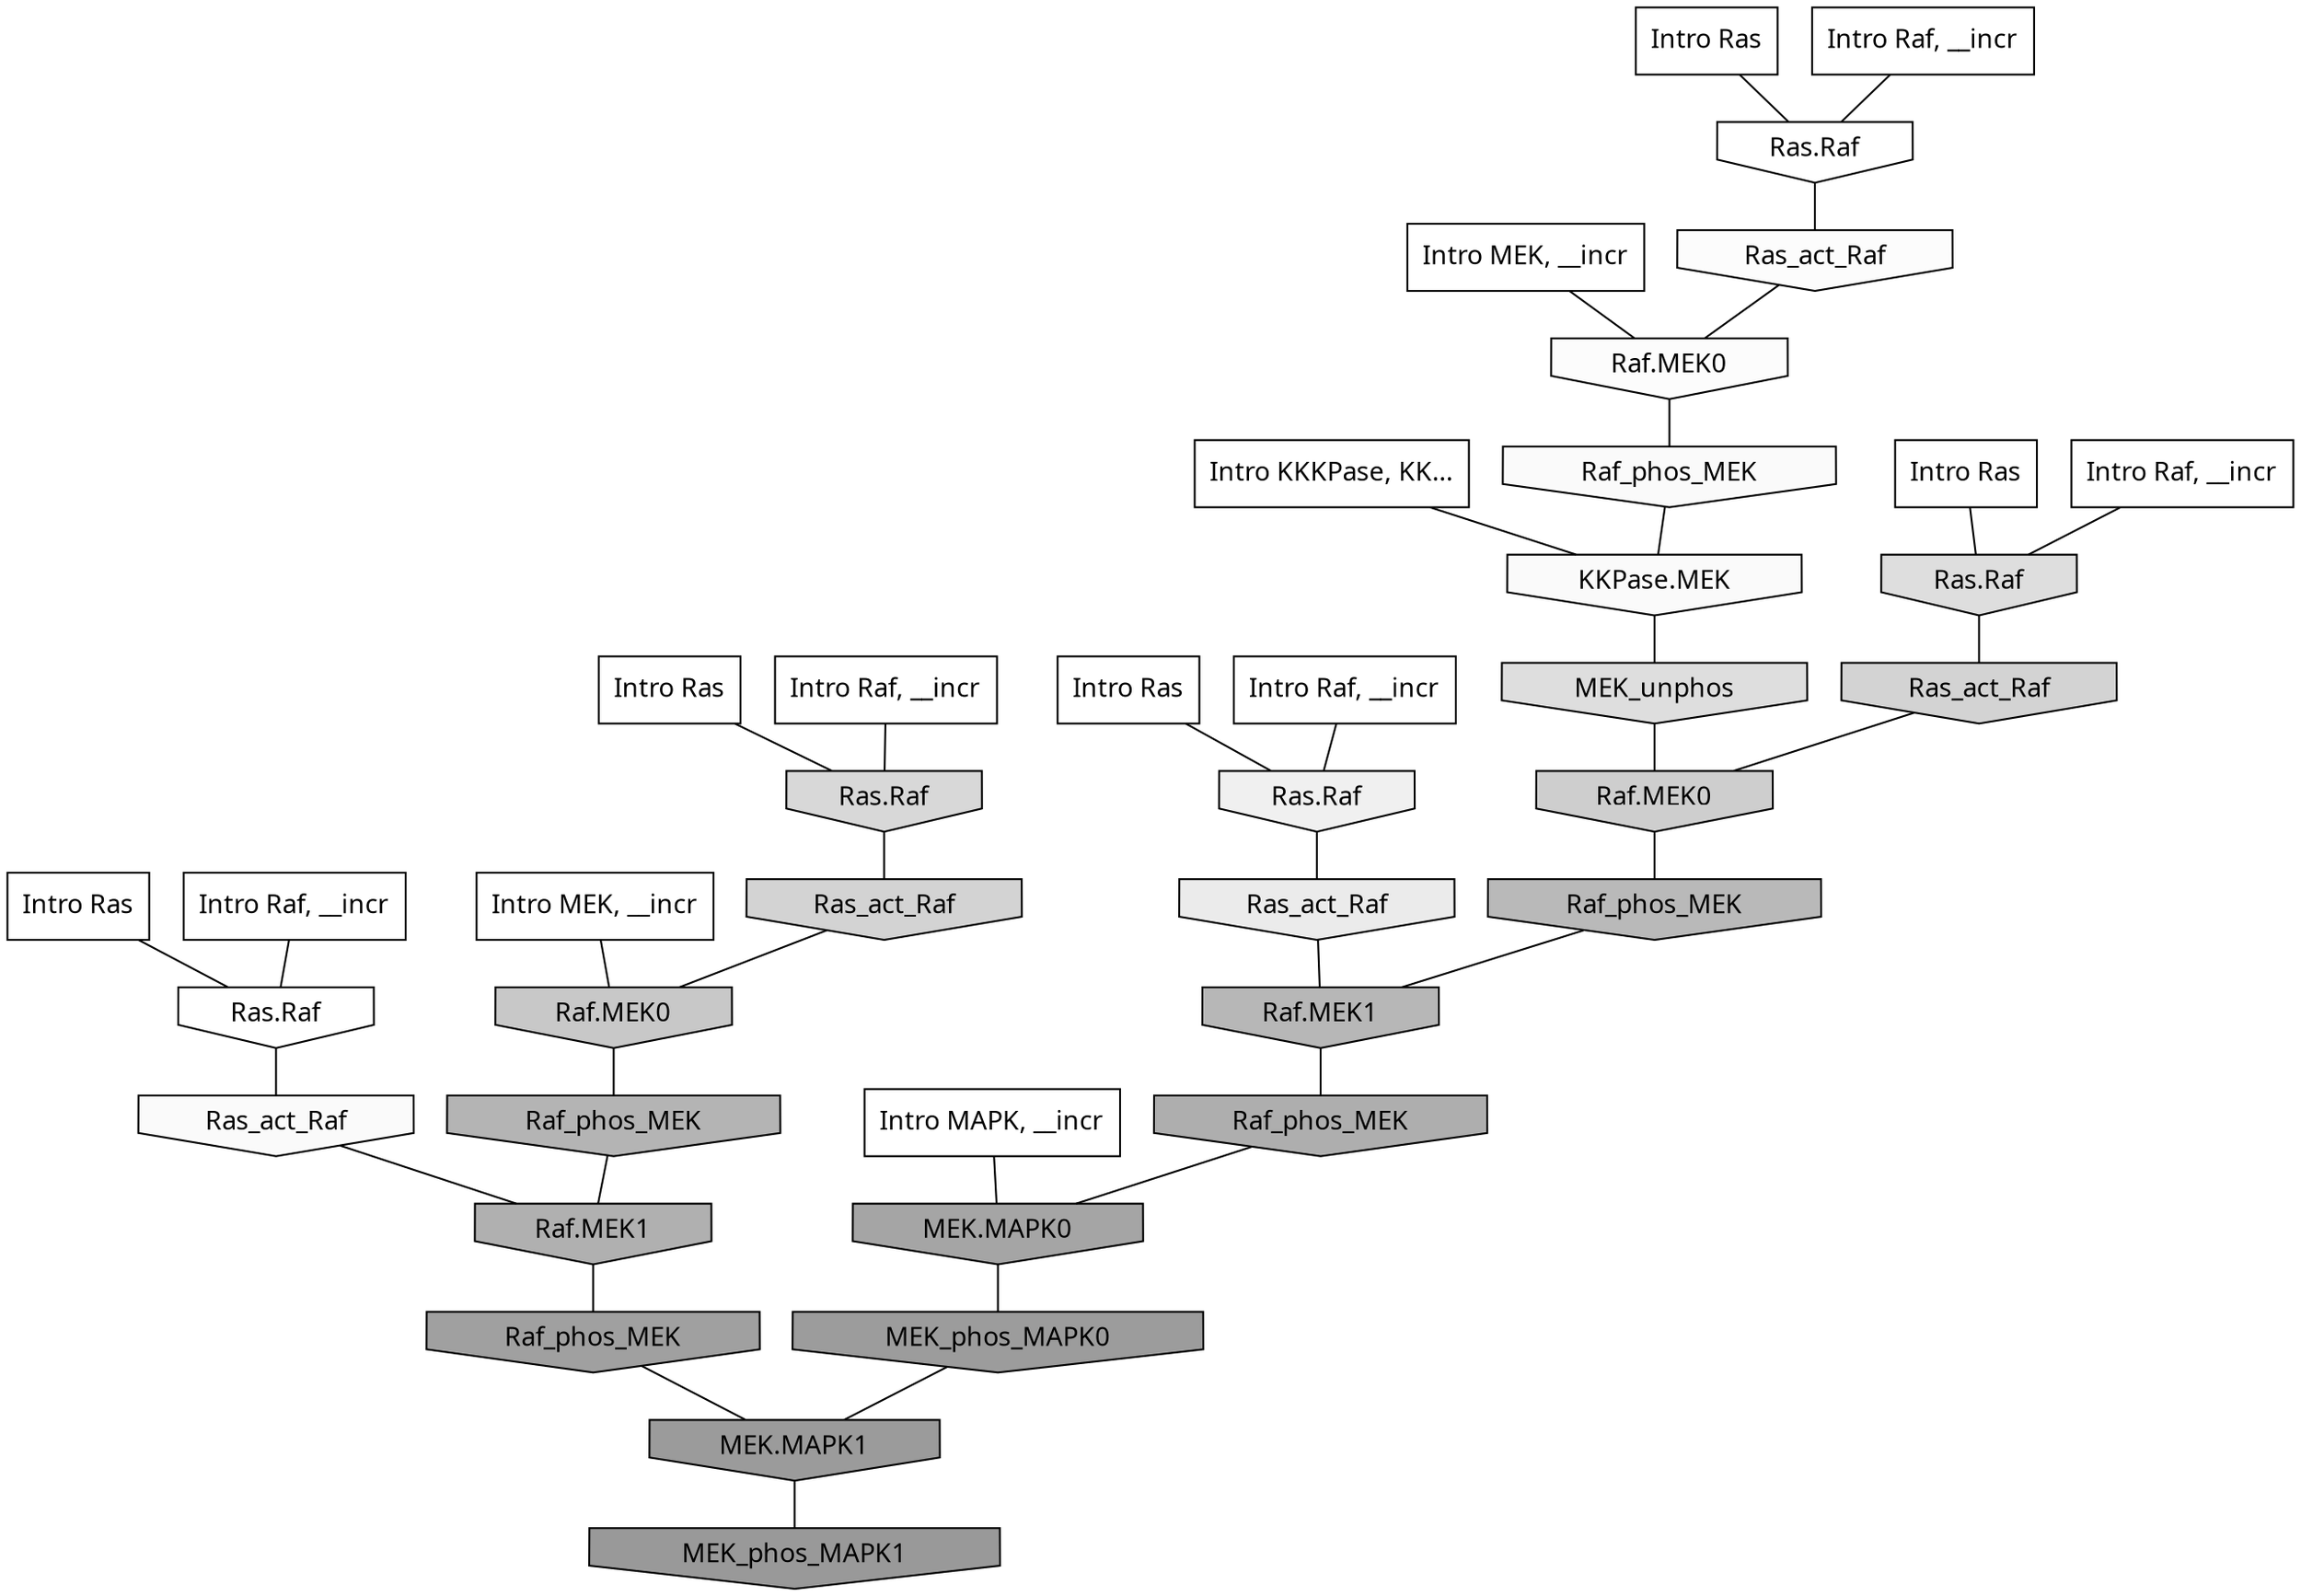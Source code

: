 digraph G{
  rankdir="TB";
  ranksep=0.30;
  node [fontname="CMU Serif"];
  edge [fontname="CMU Serif"];
  
  5 [label="Intro Ras", shape=rectangle, style=filled, fillcolor="0.000 0.000 1.000"]
  
  21 [label="Intro Ras", shape=rectangle, style=filled, fillcolor="0.000 0.000 1.000"]
  
  32 [label="Intro Ras", shape=rectangle, style=filled, fillcolor="0.000 0.000 1.000"]
  
  74 [label="Intro Ras", shape=rectangle, style=filled, fillcolor="0.000 0.000 1.000"]
  
  80 [label="Intro Ras", shape=rectangle, style=filled, fillcolor="0.000 0.000 1.000"]
  
  211 [label="Intro Raf, __incr", shape=rectangle, style=filled, fillcolor="0.000 0.000 1.000"]
  
  263 [label="Intro Raf, __incr", shape=rectangle, style=filled, fillcolor="0.000 0.000 1.000"]
  
  667 [label="Intro Raf, __incr", shape=rectangle, style=filled, fillcolor="0.000 0.000 1.000"]
  
  909 [label="Intro Raf, __incr", shape=rectangle, style=filled, fillcolor="0.000 0.000 1.000"]
  
  1049 [label="Intro Raf, __incr", shape=rectangle, style=filled, fillcolor="0.000 0.000 1.000"]
  
  1437 [label="Intro MEK, __incr", shape=rectangle, style=filled, fillcolor="0.000 0.000 1.000"]
  
  2050 [label="Intro MEK, __incr", shape=rectangle, style=filled, fillcolor="0.000 0.000 1.000"]
  
  2977 [label="Intro MAPK, __incr", shape=rectangle, style=filled, fillcolor="0.000 0.000 1.000"]
  
  3131 [label="Intro KKKPase, KK...", shape=rectangle, style=filled, fillcolor="0.000 0.000 1.000"]
  
  3289 [label="Ras.Raf", shape=invhouse, style=filled, fillcolor="0.000 0.000 1.000"]
  
  3295 [label="Ras.Raf", shape=invhouse, style=filled, fillcolor="0.000 0.000 1.000"]
  
  3392 [label="Ras_act_Raf", shape=invhouse, style=filled, fillcolor="0.000 0.000 0.988"]
  
  3394 [label="Raf.MEK0", shape=invhouse, style=filled, fillcolor="0.000 0.000 0.988"]
  
  3451 [label="Ras_act_Raf", shape=invhouse, style=filled, fillcolor="0.000 0.000 0.978"]
  
  3456 [label="Raf_phos_MEK", shape=invhouse, style=filled, fillcolor="0.000 0.000 0.977"]
  
  3459 [label="KKPase.MEK", shape=invhouse, style=filled, fillcolor="0.000 0.000 0.977"]
  
  3811 [label="Ras.Raf", shape=invhouse, style=filled, fillcolor="0.000 0.000 0.940"]
  
  4178 [label="Ras_act_Raf", shape=invhouse, style=filled, fillcolor="0.000 0.000 0.918"]
  
  4960 [label="MEK_unphos", shape=invhouse, style=filled, fillcolor="0.000 0.000 0.870"]
  
  4971 [label="Ras.Raf", shape=invhouse, style=filled, fillcolor="0.000 0.000 0.869"]
  
  5418 [label="Ras.Raf", shape=invhouse, style=filled, fillcolor="0.000 0.000 0.846"]
  
  5701 [label="Ras_act_Raf", shape=invhouse, style=filled, fillcolor="0.000 0.000 0.828"]
  
  5752 [label="Ras_act_Raf", shape=invhouse, style=filled, fillcolor="0.000 0.000 0.826"]
  
  6191 [label="Raf.MEK0", shape=invhouse, style=filled, fillcolor="0.000 0.000 0.805"]
  
  6786 [label="Raf.MEK0", shape=invhouse, style=filled, fillcolor="0.000 0.000 0.782"]
  
  8674 [label="Raf_phos_MEK", shape=invhouse, style=filled, fillcolor="0.000 0.000 0.726"]
  
  8988 [label="Raf.MEK1", shape=invhouse, style=filled, fillcolor="0.000 0.000 0.716"]
  
  9429 [label="Raf_phos_MEK", shape=invhouse, style=filled, fillcolor="0.000 0.000 0.706"]
  
  10169 [label="Raf.MEK1", shape=invhouse, style=filled, fillcolor="0.000 0.000 0.691"]
  
  10662 [label="Raf_phos_MEK", shape=invhouse, style=filled, fillcolor="0.000 0.000 0.681"]
  
  12627 [label="MEK.MAPK0", shape=invhouse, style=filled, fillcolor="0.000 0.000 0.648"]
  
  13987 [label="Raf_phos_MEK", shape=invhouse, style=filled, fillcolor="0.000 0.000 0.627"]
  
  15337 [label="MEK_phos_MAPK0", shape=invhouse, style=filled, fillcolor="0.000 0.000 0.610"]
  
  15386 [label="MEK.MAPK1", shape=invhouse, style=filled, fillcolor="0.000 0.000 0.609"]
  
  15893 [label="MEK_phos_MAPK1", shape=invhouse, style=filled, fillcolor="0.000 0.000 0.600"]
  
  
  15386 -> 15893 [dir=none, color="0.000 0.000 0.000"] 
  15337 -> 15386 [dir=none, color="0.000 0.000 0.000"] 
  13987 -> 15386 [dir=none, color="0.000 0.000 0.000"] 
  12627 -> 15337 [dir=none, color="0.000 0.000 0.000"] 
  10662 -> 12627 [dir=none, color="0.000 0.000 0.000"] 
  10169 -> 13987 [dir=none, color="0.000 0.000 0.000"] 
  9429 -> 10169 [dir=none, color="0.000 0.000 0.000"] 
  8988 -> 10662 [dir=none, color="0.000 0.000 0.000"] 
  8674 -> 8988 [dir=none, color="0.000 0.000 0.000"] 
  6786 -> 9429 [dir=none, color="0.000 0.000 0.000"] 
  6191 -> 8674 [dir=none, color="0.000 0.000 0.000"] 
  5752 -> 6191 [dir=none, color="0.000 0.000 0.000"] 
  5701 -> 6786 [dir=none, color="0.000 0.000 0.000"] 
  5418 -> 5701 [dir=none, color="0.000 0.000 0.000"] 
  4971 -> 5752 [dir=none, color="0.000 0.000 0.000"] 
  4960 -> 6191 [dir=none, color="0.000 0.000 0.000"] 
  4178 -> 8988 [dir=none, color="0.000 0.000 0.000"] 
  3811 -> 4178 [dir=none, color="0.000 0.000 0.000"] 
  3459 -> 4960 [dir=none, color="0.000 0.000 0.000"] 
  3456 -> 3459 [dir=none, color="0.000 0.000 0.000"] 
  3451 -> 10169 [dir=none, color="0.000 0.000 0.000"] 
  3394 -> 3456 [dir=none, color="0.000 0.000 0.000"] 
  3392 -> 3394 [dir=none, color="0.000 0.000 0.000"] 
  3295 -> 3392 [dir=none, color="0.000 0.000 0.000"] 
  3289 -> 3451 [dir=none, color="0.000 0.000 0.000"] 
  3131 -> 3459 [dir=none, color="0.000 0.000 0.000"] 
  2977 -> 12627 [dir=none, color="0.000 0.000 0.000"] 
  2050 -> 6786 [dir=none, color="0.000 0.000 0.000"] 
  1437 -> 3394 [dir=none, color="0.000 0.000 0.000"] 
  1049 -> 3295 [dir=none, color="0.000 0.000 0.000"] 
  909 -> 4971 [dir=none, color="0.000 0.000 0.000"] 
  667 -> 5418 [dir=none, color="0.000 0.000 0.000"] 
  263 -> 3289 [dir=none, color="0.000 0.000 0.000"] 
  211 -> 3811 [dir=none, color="0.000 0.000 0.000"] 
  80 -> 3811 [dir=none, color="0.000 0.000 0.000"] 
  74 -> 4971 [dir=none, color="0.000 0.000 0.000"] 
  32 -> 5418 [dir=none, color="0.000 0.000 0.000"] 
  21 -> 3295 [dir=none, color="0.000 0.000 0.000"] 
  5 -> 3289 [dir=none, color="0.000 0.000 0.000"] 
  
  }
